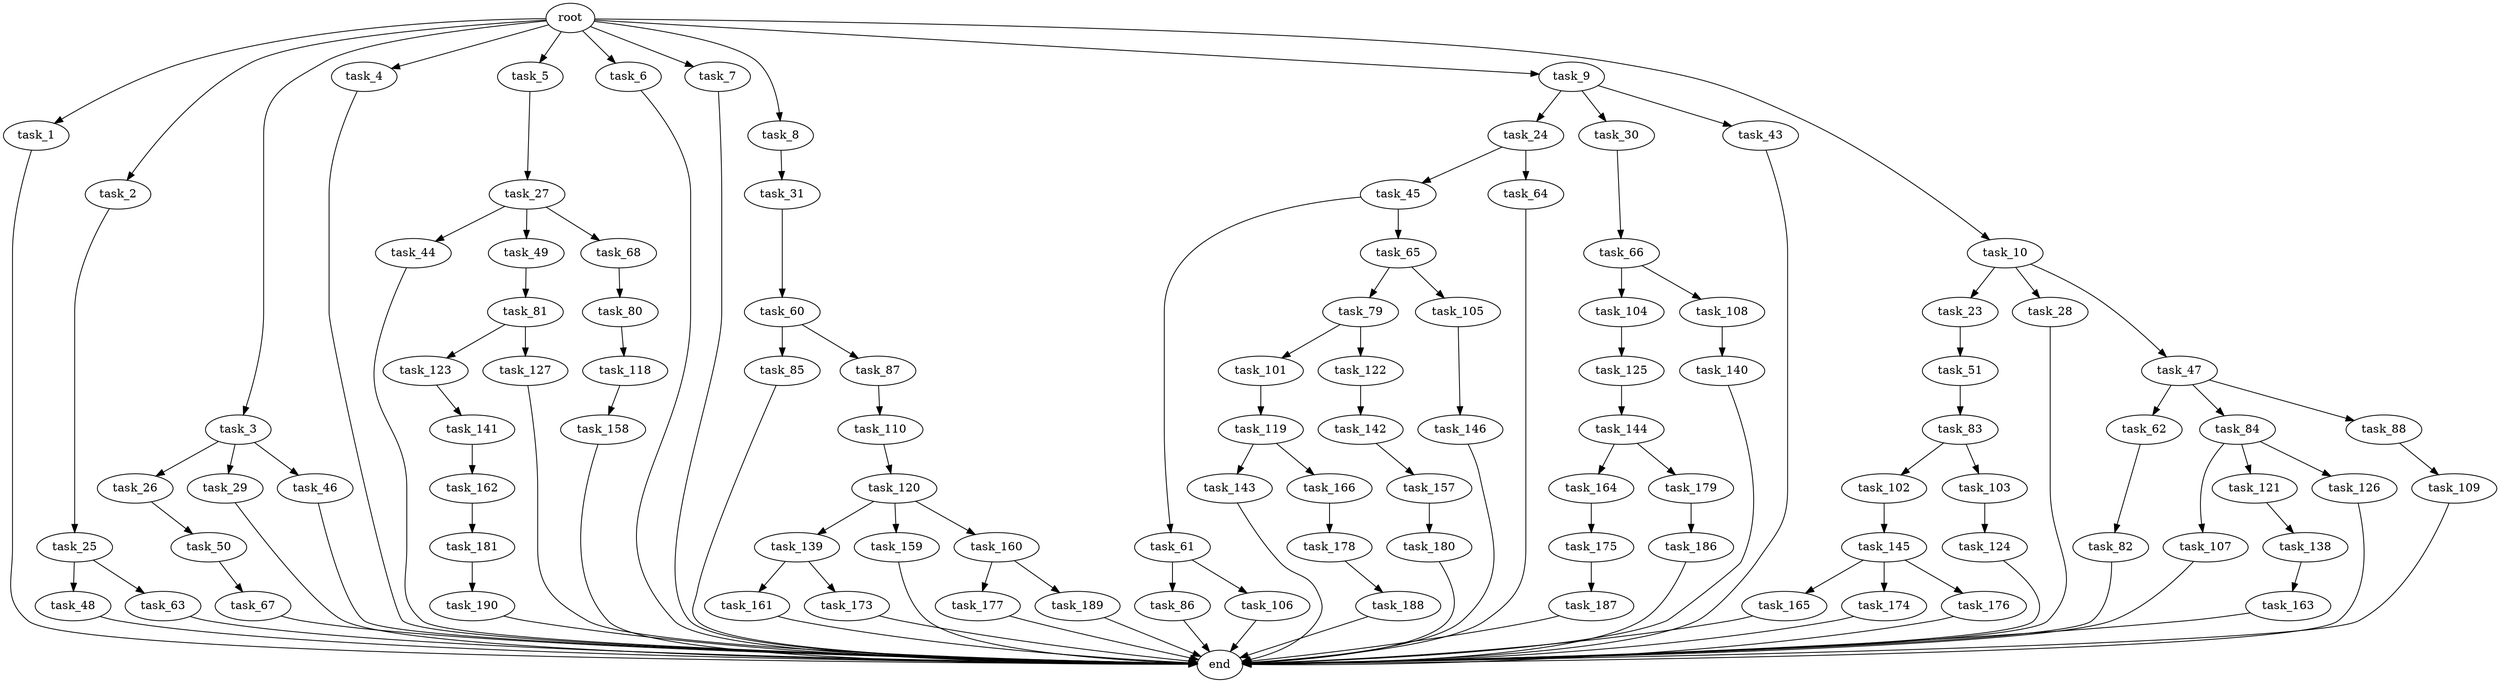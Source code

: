 digraph G {
  root [size="0.000000"];
  task_1 [size="10.240000"];
  task_2 [size="10.240000"];
  task_3 [size="10.240000"];
  task_4 [size="10.240000"];
  task_5 [size="10.240000"];
  task_6 [size="10.240000"];
  task_7 [size="10.240000"];
  task_8 [size="10.240000"];
  task_9 [size="10.240000"];
  task_10 [size="10.240000"];
  task_23 [size="343597383.680000"];
  task_24 [size="5497558138.880000"];
  task_25 [size="3092376453.120000"];
  task_26 [size="4209067950.080000"];
  task_27 [size="8589934592.000000"];
  task_28 [size="343597383.680000"];
  task_29 [size="4209067950.080000"];
  task_30 [size="5497558138.880000"];
  task_31 [size="6957847019.520000"];
  task_43 [size="5497558138.880000"];
  task_44 [size="4209067950.080000"];
  task_45 [size="773094113.280000"];
  task_46 [size="4209067950.080000"];
  task_47 [size="343597383.680000"];
  task_48 [size="2147483648.000000"];
  task_49 [size="4209067950.080000"];
  task_50 [size="2147483648.000000"];
  task_51 [size="2147483648.000000"];
  task_60 [size="773094113.280000"];
  task_61 [size="2147483648.000000"];
  task_62 [size="343597383.680000"];
  task_63 [size="2147483648.000000"];
  task_64 [size="773094113.280000"];
  task_65 [size="2147483648.000000"];
  task_66 [size="1374389534.720000"];
  task_67 [size="343597383.680000"];
  task_68 [size="4209067950.080000"];
  task_79 [size="343597383.680000"];
  task_80 [size="3092376453.120000"];
  task_81 [size="773094113.280000"];
  task_82 [size="8589934592.000000"];
  task_83 [size="3092376453.120000"];
  task_84 [size="343597383.680000"];
  task_85 [size="8589934592.000000"];
  task_86 [size="8589934592.000000"];
  task_87 [size="8589934592.000000"];
  task_88 [size="343597383.680000"];
  task_101 [size="773094113.280000"];
  task_102 [size="4209067950.080000"];
  task_103 [size="4209067950.080000"];
  task_104 [size="2147483648.000000"];
  task_105 [size="343597383.680000"];
  task_106 [size="8589934592.000000"];
  task_107 [size="2147483648.000000"];
  task_108 [size="2147483648.000000"];
  task_109 [size="1374389534.720000"];
  task_110 [size="4209067950.080000"];
  task_118 [size="343597383.680000"];
  task_119 [size="1374389534.720000"];
  task_120 [size="2147483648.000000"];
  task_121 [size="2147483648.000000"];
  task_122 [size="773094113.280000"];
  task_123 [size="2147483648.000000"];
  task_124 [size="6957847019.520000"];
  task_125 [size="8589934592.000000"];
  task_126 [size="2147483648.000000"];
  task_127 [size="2147483648.000000"];
  task_138 [size="3092376453.120000"];
  task_139 [size="4209067950.080000"];
  task_140 [size="1374389534.720000"];
  task_141 [size="343597383.680000"];
  task_142 [size="6957847019.520000"];
  task_143 [size="773094113.280000"];
  task_144 [size="4209067950.080000"];
  task_145 [size="8589934592.000000"];
  task_146 [size="3092376453.120000"];
  task_157 [size="343597383.680000"];
  task_158 [size="5497558138.880000"];
  task_159 [size="4209067950.080000"];
  task_160 [size="4209067950.080000"];
  task_161 [size="2147483648.000000"];
  task_162 [size="4209067950.080000"];
  task_163 [size="8589934592.000000"];
  task_164 [size="4209067950.080000"];
  task_165 [size="2147483648.000000"];
  task_166 [size="773094113.280000"];
  task_173 [size="2147483648.000000"];
  task_174 [size="2147483648.000000"];
  task_175 [size="1374389534.720000"];
  task_176 [size="2147483648.000000"];
  task_177 [size="4209067950.080000"];
  task_178 [size="1374389534.720000"];
  task_179 [size="4209067950.080000"];
  task_180 [size="1374389534.720000"];
  task_181 [size="773094113.280000"];
  task_186 [size="343597383.680000"];
  task_187 [size="5497558138.880000"];
  task_188 [size="4209067950.080000"];
  task_189 [size="4209067950.080000"];
  task_190 [size="5497558138.880000"];
  end [size="0.000000"];

  root -> task_1 [size="1.000000"];
  root -> task_2 [size="1.000000"];
  root -> task_3 [size="1.000000"];
  root -> task_4 [size="1.000000"];
  root -> task_5 [size="1.000000"];
  root -> task_6 [size="1.000000"];
  root -> task_7 [size="1.000000"];
  root -> task_8 [size="1.000000"];
  root -> task_9 [size="1.000000"];
  root -> task_10 [size="1.000000"];
  task_1 -> end [size="1.000000"];
  task_2 -> task_25 [size="301989888.000000"];
  task_3 -> task_26 [size="411041792.000000"];
  task_3 -> task_29 [size="411041792.000000"];
  task_3 -> task_46 [size="411041792.000000"];
  task_4 -> end [size="1.000000"];
  task_5 -> task_27 [size="838860800.000000"];
  task_6 -> end [size="1.000000"];
  task_7 -> end [size="1.000000"];
  task_8 -> task_31 [size="679477248.000000"];
  task_9 -> task_24 [size="536870912.000000"];
  task_9 -> task_30 [size="536870912.000000"];
  task_9 -> task_43 [size="536870912.000000"];
  task_10 -> task_23 [size="33554432.000000"];
  task_10 -> task_28 [size="33554432.000000"];
  task_10 -> task_47 [size="33554432.000000"];
  task_23 -> task_51 [size="209715200.000000"];
  task_24 -> task_45 [size="75497472.000000"];
  task_24 -> task_64 [size="75497472.000000"];
  task_25 -> task_48 [size="209715200.000000"];
  task_25 -> task_63 [size="209715200.000000"];
  task_26 -> task_50 [size="209715200.000000"];
  task_27 -> task_44 [size="411041792.000000"];
  task_27 -> task_49 [size="411041792.000000"];
  task_27 -> task_68 [size="411041792.000000"];
  task_28 -> end [size="1.000000"];
  task_29 -> end [size="1.000000"];
  task_30 -> task_66 [size="134217728.000000"];
  task_31 -> task_60 [size="75497472.000000"];
  task_43 -> end [size="1.000000"];
  task_44 -> end [size="1.000000"];
  task_45 -> task_61 [size="209715200.000000"];
  task_45 -> task_65 [size="209715200.000000"];
  task_46 -> end [size="1.000000"];
  task_47 -> task_62 [size="33554432.000000"];
  task_47 -> task_84 [size="33554432.000000"];
  task_47 -> task_88 [size="33554432.000000"];
  task_48 -> end [size="1.000000"];
  task_49 -> task_81 [size="75497472.000000"];
  task_50 -> task_67 [size="33554432.000000"];
  task_51 -> task_83 [size="301989888.000000"];
  task_60 -> task_85 [size="838860800.000000"];
  task_60 -> task_87 [size="838860800.000000"];
  task_61 -> task_86 [size="838860800.000000"];
  task_61 -> task_106 [size="838860800.000000"];
  task_62 -> task_82 [size="838860800.000000"];
  task_63 -> end [size="1.000000"];
  task_64 -> end [size="1.000000"];
  task_65 -> task_79 [size="33554432.000000"];
  task_65 -> task_105 [size="33554432.000000"];
  task_66 -> task_104 [size="209715200.000000"];
  task_66 -> task_108 [size="209715200.000000"];
  task_67 -> end [size="1.000000"];
  task_68 -> task_80 [size="301989888.000000"];
  task_79 -> task_101 [size="75497472.000000"];
  task_79 -> task_122 [size="75497472.000000"];
  task_80 -> task_118 [size="33554432.000000"];
  task_81 -> task_123 [size="209715200.000000"];
  task_81 -> task_127 [size="209715200.000000"];
  task_82 -> end [size="1.000000"];
  task_83 -> task_102 [size="411041792.000000"];
  task_83 -> task_103 [size="411041792.000000"];
  task_84 -> task_107 [size="209715200.000000"];
  task_84 -> task_121 [size="209715200.000000"];
  task_84 -> task_126 [size="209715200.000000"];
  task_85 -> end [size="1.000000"];
  task_86 -> end [size="1.000000"];
  task_87 -> task_110 [size="411041792.000000"];
  task_88 -> task_109 [size="134217728.000000"];
  task_101 -> task_119 [size="134217728.000000"];
  task_102 -> task_145 [size="838860800.000000"];
  task_103 -> task_124 [size="679477248.000000"];
  task_104 -> task_125 [size="838860800.000000"];
  task_105 -> task_146 [size="301989888.000000"];
  task_106 -> end [size="1.000000"];
  task_107 -> end [size="1.000000"];
  task_108 -> task_140 [size="134217728.000000"];
  task_109 -> end [size="1.000000"];
  task_110 -> task_120 [size="209715200.000000"];
  task_118 -> task_158 [size="536870912.000000"];
  task_119 -> task_143 [size="75497472.000000"];
  task_119 -> task_166 [size="75497472.000000"];
  task_120 -> task_139 [size="411041792.000000"];
  task_120 -> task_159 [size="411041792.000000"];
  task_120 -> task_160 [size="411041792.000000"];
  task_121 -> task_138 [size="301989888.000000"];
  task_122 -> task_142 [size="679477248.000000"];
  task_123 -> task_141 [size="33554432.000000"];
  task_124 -> end [size="1.000000"];
  task_125 -> task_144 [size="411041792.000000"];
  task_126 -> end [size="1.000000"];
  task_127 -> end [size="1.000000"];
  task_138 -> task_163 [size="838860800.000000"];
  task_139 -> task_161 [size="209715200.000000"];
  task_139 -> task_173 [size="209715200.000000"];
  task_140 -> end [size="1.000000"];
  task_141 -> task_162 [size="411041792.000000"];
  task_142 -> task_157 [size="33554432.000000"];
  task_143 -> end [size="1.000000"];
  task_144 -> task_164 [size="411041792.000000"];
  task_144 -> task_179 [size="411041792.000000"];
  task_145 -> task_165 [size="209715200.000000"];
  task_145 -> task_174 [size="209715200.000000"];
  task_145 -> task_176 [size="209715200.000000"];
  task_146 -> end [size="1.000000"];
  task_157 -> task_180 [size="134217728.000000"];
  task_158 -> end [size="1.000000"];
  task_159 -> end [size="1.000000"];
  task_160 -> task_177 [size="411041792.000000"];
  task_160 -> task_189 [size="411041792.000000"];
  task_161 -> end [size="1.000000"];
  task_162 -> task_181 [size="75497472.000000"];
  task_163 -> end [size="1.000000"];
  task_164 -> task_175 [size="134217728.000000"];
  task_165 -> end [size="1.000000"];
  task_166 -> task_178 [size="134217728.000000"];
  task_173 -> end [size="1.000000"];
  task_174 -> end [size="1.000000"];
  task_175 -> task_187 [size="536870912.000000"];
  task_176 -> end [size="1.000000"];
  task_177 -> end [size="1.000000"];
  task_178 -> task_188 [size="411041792.000000"];
  task_179 -> task_186 [size="33554432.000000"];
  task_180 -> end [size="1.000000"];
  task_181 -> task_190 [size="536870912.000000"];
  task_186 -> end [size="1.000000"];
  task_187 -> end [size="1.000000"];
  task_188 -> end [size="1.000000"];
  task_189 -> end [size="1.000000"];
  task_190 -> end [size="1.000000"];
}
